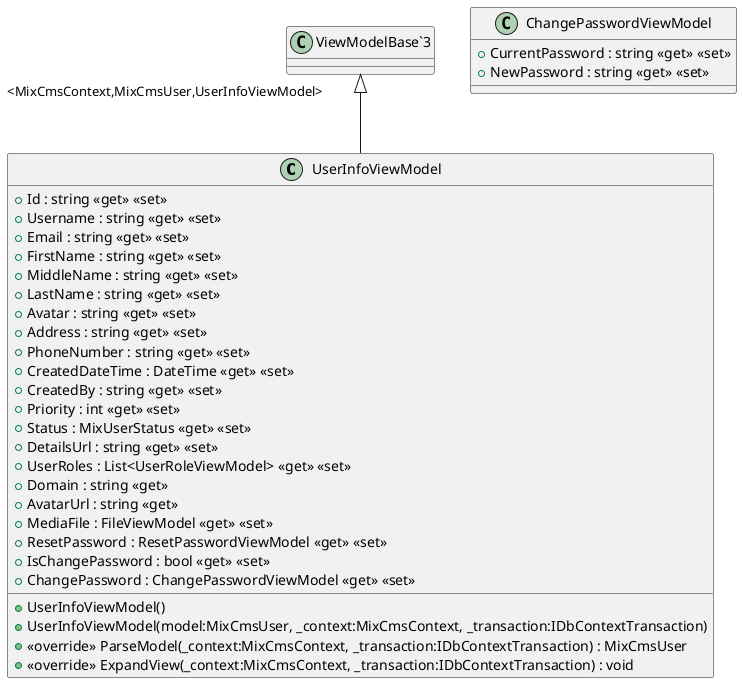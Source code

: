 @startuml
class UserInfoViewModel {
    + Id : string <<get>> <<set>>
    + Username : string <<get>> <<set>>
    + Email : string <<get>> <<set>>
    + FirstName : string <<get>> <<set>>
    + MiddleName : string <<get>> <<set>>
    + LastName : string <<get>> <<set>>
    + Avatar : string <<get>> <<set>>
    + Address : string <<get>> <<set>>
    + PhoneNumber : string <<get>> <<set>>
    + CreatedDateTime : DateTime <<get>> <<set>>
    + CreatedBy : string <<get>> <<set>>
    + Priority : int <<get>> <<set>>
    + Status : MixUserStatus <<get>> <<set>>
    + DetailsUrl : string <<get>> <<set>>
    + UserRoles : List<UserRoleViewModel> <<get>> <<set>>
    + Domain : string <<get>>
    + AvatarUrl : string <<get>>
    + MediaFile : FileViewModel <<get>> <<set>>
    + ResetPassword : ResetPasswordViewModel <<get>> <<set>>
    + IsChangePassword : bool <<get>> <<set>>
    + ChangePassword : ChangePasswordViewModel <<get>> <<set>>
    + UserInfoViewModel()
    + UserInfoViewModel(model:MixCmsUser, _context:MixCmsContext, _transaction:IDbContextTransaction)
    + <<override>> ParseModel(_context:MixCmsContext, _transaction:IDbContextTransaction) : MixCmsUser
    + <<override>> ExpandView(_context:MixCmsContext, _transaction:IDbContextTransaction) : void
}
class ChangePasswordViewModel {
    + CurrentPassword : string <<get>> <<set>>
    + NewPassword : string <<get>> <<set>>
}
"ViewModelBase`3" "<MixCmsContext,MixCmsUser,UserInfoViewModel>" <|-- UserInfoViewModel
@enduml

